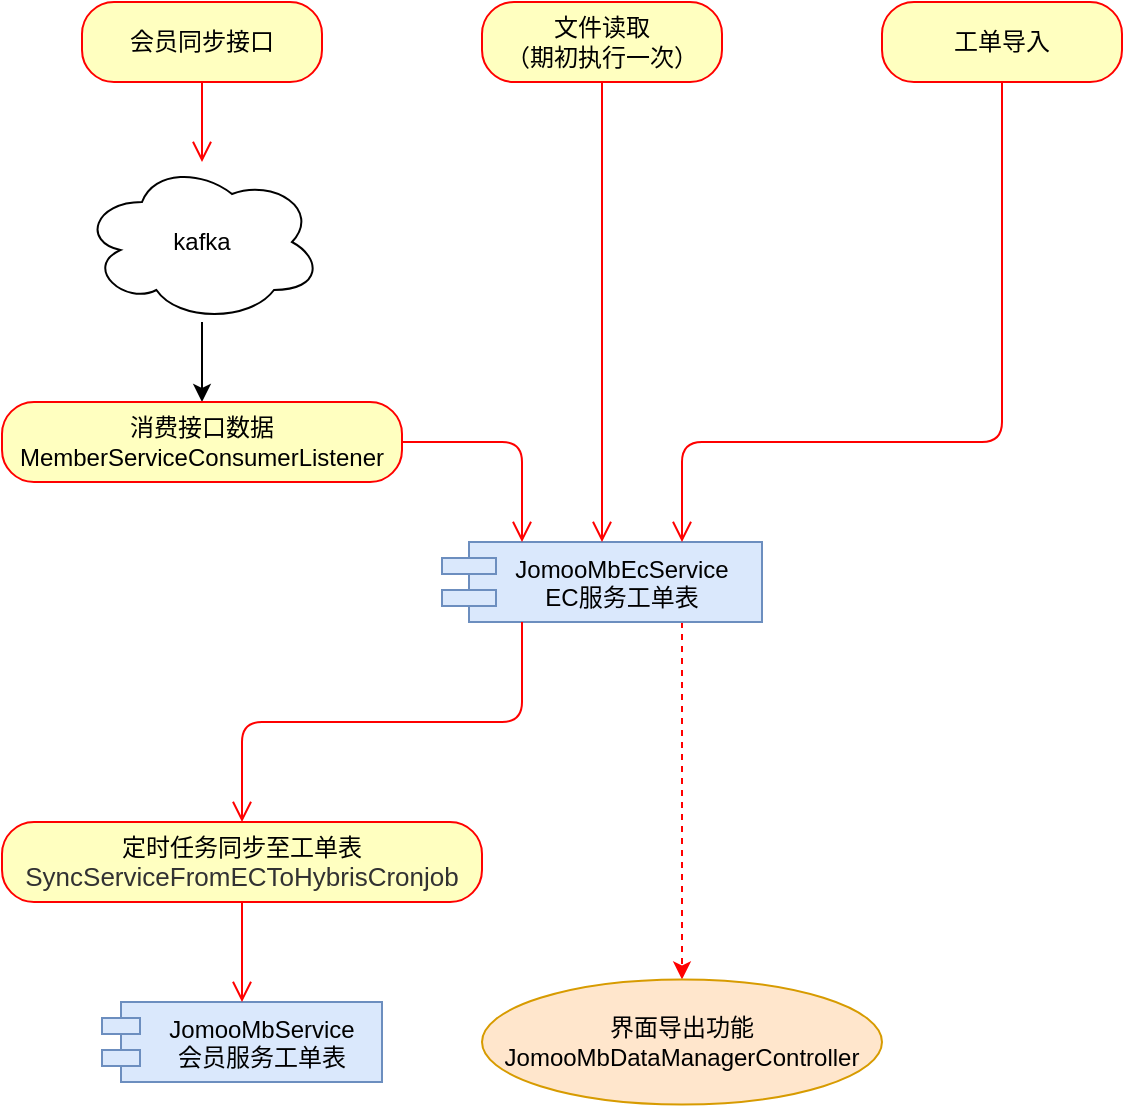 <mxfile version="13.5.4" type="github">
  <diagram name="Page-1" id="9f46799a-70d6-7492-0946-bef42562c5a5">
    <mxGraphModel dx="1038" dy="548" grid="1" gridSize="10" guides="1" tooltips="1" connect="1" arrows="1" fold="1" page="1" pageScale="1" pageWidth="1100" pageHeight="850" background="#ffffff" math="0" shadow="0">
      <root>
        <mxCell id="0" />
        <mxCell id="1" parent="0" />
        <mxCell id="zGKTYWUoGFUMK8WJWvqi-28" style="edgeStyle=orthogonalEdgeStyle;rounded=1;orthogonalLoop=1;jettySize=auto;html=1;exitX=0.75;exitY=1;exitDx=0;exitDy=0;dashed=1;strokeColor=#FF0000;" edge="1" parent="1" source="zGKTYWUoGFUMK8WJWvqi-1" target="zGKTYWUoGFUMK8WJWvqi-27">
          <mxGeometry relative="1" as="geometry" />
        </mxCell>
        <mxCell id="zGKTYWUoGFUMK8WJWvqi-1" value="JomooMbEcService&#xa;EC服务工单表" style="shape=module;align=left;spacingLeft=20;align=center;verticalAlign=top;jettyWidth=27;jettyHeight=8;fillColor=#dae8fc;strokeColor=#6c8ebf;" vertex="1" parent="1">
          <mxGeometry x="310" y="380" width="160" height="40" as="geometry" />
        </mxCell>
        <mxCell id="zGKTYWUoGFUMK8WJWvqi-8" style="edgeStyle=orthogonalEdgeStyle;rounded=0;orthogonalLoop=1;jettySize=auto;html=1;entryX=0.5;entryY=0;entryDx=0;entryDy=0;" edge="1" parent="1" source="zGKTYWUoGFUMK8WJWvqi-2" target="zGKTYWUoGFUMK8WJWvqi-6">
          <mxGeometry relative="1" as="geometry" />
        </mxCell>
        <mxCell id="zGKTYWUoGFUMK8WJWvqi-2" value="kafka" style="ellipse;shape=cloud;whiteSpace=wrap;html=1;" vertex="1" parent="1">
          <mxGeometry x="130" y="190" width="120" height="80" as="geometry" />
        </mxCell>
        <mxCell id="zGKTYWUoGFUMK8WJWvqi-4" value="会员同步接口" style="rounded=1;whiteSpace=wrap;html=1;arcSize=40;fontColor=#000000;fillColor=#ffffc0;strokeColor=#ff0000;" vertex="1" parent="1">
          <mxGeometry x="130" y="110" width="120" height="40" as="geometry" />
        </mxCell>
        <mxCell id="zGKTYWUoGFUMK8WJWvqi-5" value="" style="edgeStyle=orthogonalEdgeStyle;html=1;verticalAlign=bottom;endArrow=open;endSize=8;strokeColor=#ff0000;" edge="1" source="zGKTYWUoGFUMK8WJWvqi-4" parent="1" target="zGKTYWUoGFUMK8WJWvqi-2">
          <mxGeometry relative="1" as="geometry">
            <mxPoint x="220" y="140" as="targetPoint" />
          </mxGeometry>
        </mxCell>
        <mxCell id="zGKTYWUoGFUMK8WJWvqi-6" value="消费接口数据&lt;br&gt;MemberServiceConsumerListener" style="rounded=1;whiteSpace=wrap;html=1;arcSize=40;fontColor=#000000;fillColor=#ffffc0;strokeColor=#ff0000;" vertex="1" parent="1">
          <mxGeometry x="90" y="310" width="200" height="40" as="geometry" />
        </mxCell>
        <mxCell id="zGKTYWUoGFUMK8WJWvqi-7" value="" style="edgeStyle=orthogonalEdgeStyle;html=1;verticalAlign=bottom;endArrow=open;endSize=8;strokeColor=#ff0000;entryX=0.25;entryY=0;entryDx=0;entryDy=0;" edge="1" source="zGKTYWUoGFUMK8WJWvqi-6" parent="1" target="zGKTYWUoGFUMK8WJWvqi-1">
          <mxGeometry relative="1" as="geometry">
            <mxPoint x="190" y="450" as="targetPoint" />
          </mxGeometry>
        </mxCell>
        <mxCell id="zGKTYWUoGFUMK8WJWvqi-9" value="文件读取&lt;br&gt;（期初执行一次）" style="rounded=1;whiteSpace=wrap;html=1;arcSize=40;fontColor=#000000;fillColor=#ffffc0;strokeColor=#ff0000;" vertex="1" parent="1">
          <mxGeometry x="330" y="110" width="120" height="40" as="geometry" />
        </mxCell>
        <mxCell id="zGKTYWUoGFUMK8WJWvqi-11" value="工单导入" style="rounded=1;whiteSpace=wrap;html=1;arcSize=40;fontColor=#000000;fillColor=#ffffc0;strokeColor=#ff0000;" vertex="1" parent="1">
          <mxGeometry x="530" y="110" width="120" height="40" as="geometry" />
        </mxCell>
        <mxCell id="zGKTYWUoGFUMK8WJWvqi-14" value="" style="edgeStyle=orthogonalEdgeStyle;html=1;verticalAlign=bottom;endArrow=open;endSize=8;strokeColor=#ff0000;entryX=0.75;entryY=0;entryDx=0;entryDy=0;exitX=0.5;exitY=1;exitDx=0;exitDy=0;" edge="1" parent="1" source="zGKTYWUoGFUMK8WJWvqi-11" target="zGKTYWUoGFUMK8WJWvqi-1">
          <mxGeometry relative="1" as="geometry">
            <mxPoint x="360" y="460" as="targetPoint" />
            <mxPoint x="300" y="380" as="sourcePoint" />
            <Array as="points">
              <mxPoint x="590" y="330" />
              <mxPoint x="430" y="330" />
            </Array>
          </mxGeometry>
        </mxCell>
        <mxCell id="zGKTYWUoGFUMK8WJWvqi-22" value="" style="edgeStyle=orthogonalEdgeStyle;html=1;verticalAlign=bottom;endArrow=open;endSize=8;strokeColor=#ff0000;entryX=0.5;entryY=0;entryDx=0;entryDy=0;exitX=0.5;exitY=1;exitDx=0;exitDy=0;" edge="1" parent="1" source="zGKTYWUoGFUMK8WJWvqi-9" target="zGKTYWUoGFUMK8WJWvqi-1">
          <mxGeometry relative="1" as="geometry">
            <mxPoint x="340" y="370" as="targetPoint" />
            <mxPoint x="500" y="140" as="sourcePoint" />
            <Array as="points">
              <mxPoint x="390" y="350" />
              <mxPoint x="390" y="350" />
            </Array>
          </mxGeometry>
        </mxCell>
        <mxCell id="zGKTYWUoGFUMK8WJWvqi-23" value="定时任务同步至工单表&lt;br&gt;&lt;span style=&quot;color: rgb(50 , 50 , 50) ; font-size: 13px ; background-color: rgba(255 , 255 , 255 , 0.01)&quot;&gt;SyncServiceFromECToHybrisCronjob&lt;/span&gt;" style="rounded=1;whiteSpace=wrap;html=1;arcSize=40;fontColor=#000000;fillColor=#ffffc0;strokeColor=#ff0000;" vertex="1" parent="1">
          <mxGeometry x="90" y="520" width="240" height="40" as="geometry" />
        </mxCell>
        <mxCell id="zGKTYWUoGFUMK8WJWvqi-24" value="JomooMbService&#xa;会员服务工单表" style="shape=module;align=left;spacingLeft=20;align=center;verticalAlign=top;jettyWidth=19;jettyHeight=8;fillColor=#dae8fc;strokeColor=#6c8ebf;" vertex="1" parent="1">
          <mxGeometry x="140" y="610" width="140" height="40" as="geometry" />
        </mxCell>
        <mxCell id="zGKTYWUoGFUMK8WJWvqi-25" value="" style="edgeStyle=orthogonalEdgeStyle;html=1;verticalAlign=bottom;endArrow=open;endSize=8;strokeColor=#ff0000;exitX=0.25;exitY=1;exitDx=0;exitDy=0;" edge="1" parent="1" source="zGKTYWUoGFUMK8WJWvqi-1" target="zGKTYWUoGFUMK8WJWvqi-23">
          <mxGeometry relative="1" as="geometry">
            <mxPoint x="360" y="390" as="targetPoint" />
            <mxPoint x="300" y="340" as="sourcePoint" />
          </mxGeometry>
        </mxCell>
        <mxCell id="zGKTYWUoGFUMK8WJWvqi-26" value="" style="edgeStyle=orthogonalEdgeStyle;html=1;verticalAlign=bottom;endArrow=open;endSize=8;strokeColor=#ff0000;exitX=0.5;exitY=1;exitDx=0;exitDy=0;entryX=0.5;entryY=0;entryDx=0;entryDy=0;" edge="1" parent="1" source="zGKTYWUoGFUMK8WJWvqi-23" target="zGKTYWUoGFUMK8WJWvqi-24">
          <mxGeometry relative="1" as="geometry">
            <mxPoint x="200" y="530" as="targetPoint" />
            <mxPoint x="360" y="430" as="sourcePoint" />
          </mxGeometry>
        </mxCell>
        <mxCell id="zGKTYWUoGFUMK8WJWvqi-27" value="界面导出功能&lt;br&gt;JomooMbDataManagerController" style="ellipse;whiteSpace=wrap;html=1;fillColor=#ffe6cc;strokeColor=#d79b00;" vertex="1" parent="1">
          <mxGeometry x="330" y="598.75" width="200" height="62.5" as="geometry" />
        </mxCell>
      </root>
    </mxGraphModel>
  </diagram>
</mxfile>
